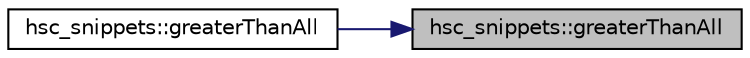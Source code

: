 digraph "hsc_snippets::greaterThanAll"
{
 // INTERACTIVE_SVG=YES
 // LATEX_PDF_SIZE
  edge [fontname="Helvetica",fontsize="10",labelfontname="Helvetica",labelfontsize="10"];
  node [fontname="Helvetica",fontsize="10",shape=record];
  rankdir="RL";
  Node1 [label="hsc_snippets::greaterThanAll",height=0.2,width=0.4,color="black", fillcolor="grey75", style="filled", fontcolor="black",tooltip=" "];
  Node1 -> Node2 [dir="back",color="midnightblue",fontsize="10",style="solid",fontname="Helvetica"];
  Node2 [label="hsc_snippets::greaterThanAll",height=0.2,width=0.4,color="black", fillcolor="white", style="filled",URL="$namespacehsc__snippets.html#aca360e3bd41a5aa9aa1873147e5bc823",tooltip=" "];
}
